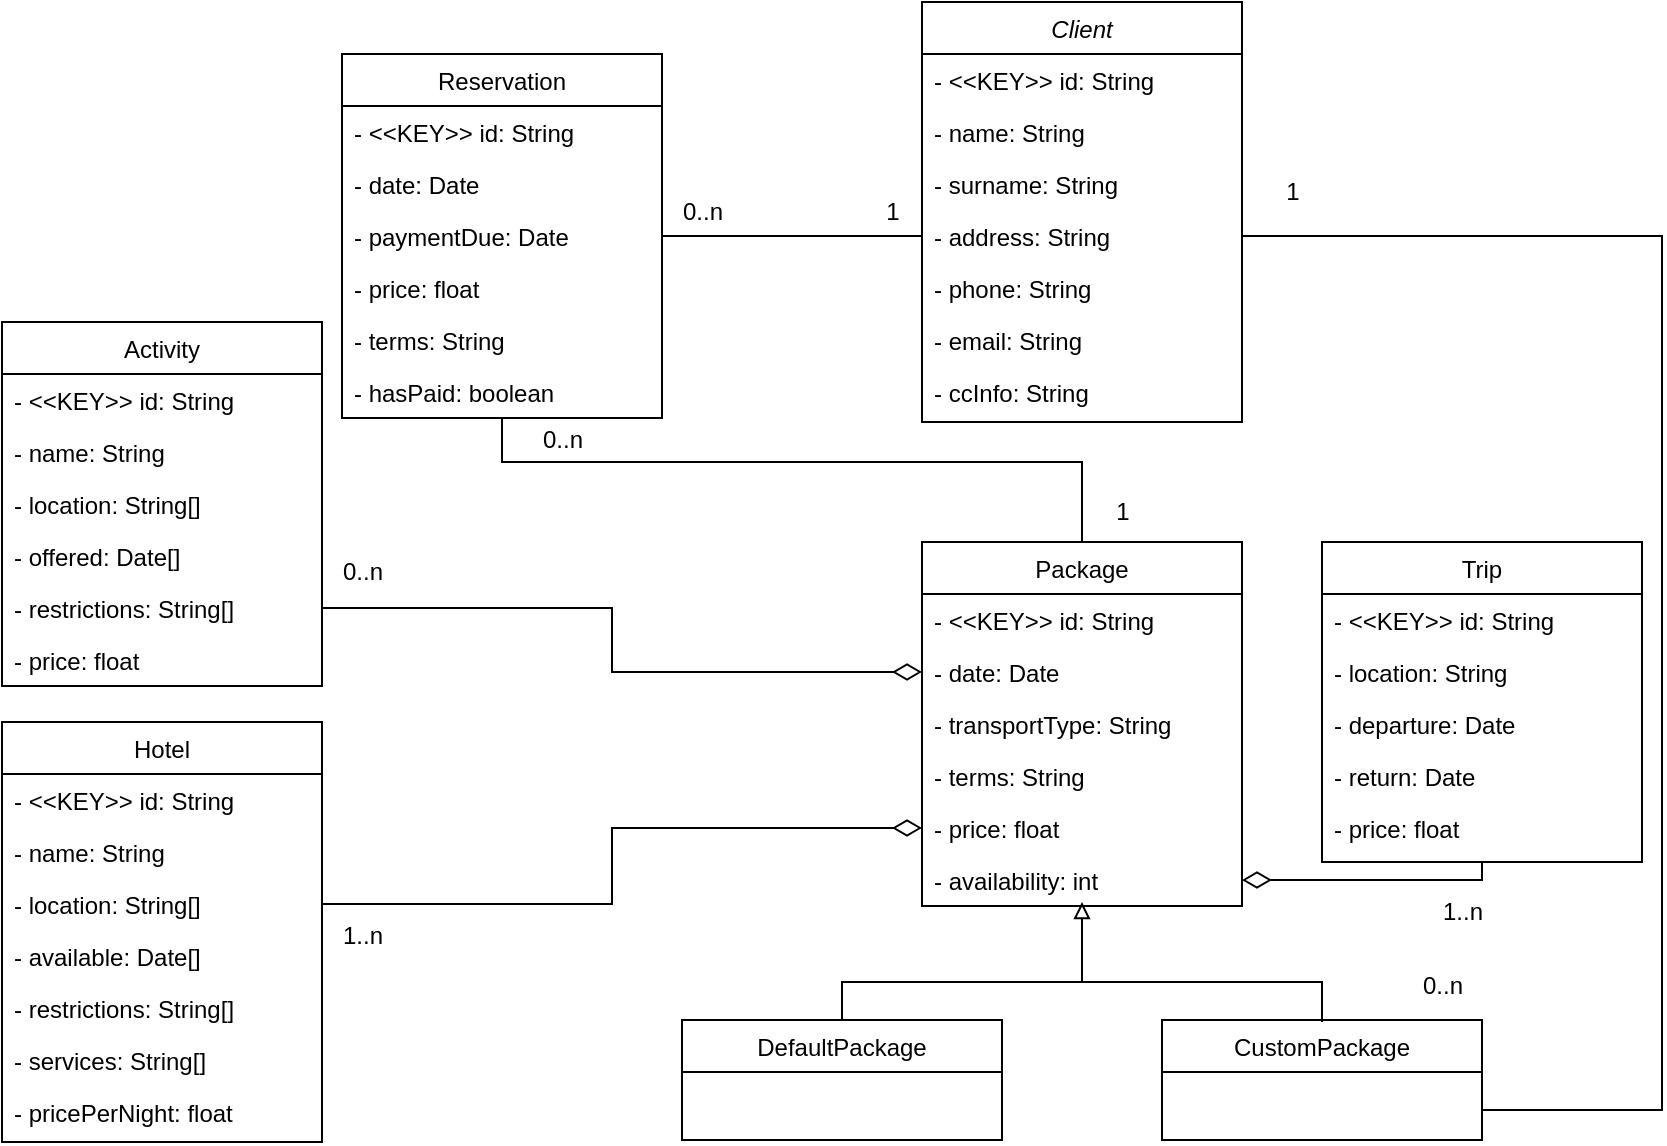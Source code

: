 <mxfile version="20.7.3" type="device"><diagram id="C5RBs43oDa-KdzZeNtuy" name="Page-1"><mxGraphModel dx="3216" dy="1988" grid="1" gridSize="10" guides="1" tooltips="1" connect="1" arrows="1" fold="1" page="1" pageScale="1" pageWidth="827" pageHeight="1169" math="0" shadow="0"><root><mxCell id="WIyWlLk6GJQsqaUBKTNV-0"/><mxCell id="WIyWlLk6GJQsqaUBKTNV-1" parent="WIyWlLk6GJQsqaUBKTNV-0"/><mxCell id="zkfFHV4jXpPFQw0GAbJ--0" value="Client" style="swimlane;fontStyle=2;align=center;verticalAlign=top;childLayout=stackLayout;horizontal=1;startSize=26;horizontalStack=0;resizeParent=1;resizeLast=0;collapsible=1;marginBottom=0;rounded=0;shadow=0;strokeWidth=1;" parent="WIyWlLk6GJQsqaUBKTNV-1" vertex="1"><mxGeometry x="-500" y="-110" width="160" height="210" as="geometry"><mxRectangle x="230" y="140" width="160" height="26" as="alternateBounds"/></mxGeometry></mxCell><mxCell id="zkfFHV4jXpPFQw0GAbJ--1" value="- &lt;&lt;KEY&gt;&gt; id: String" style="text;align=left;verticalAlign=top;spacingLeft=4;spacingRight=4;overflow=hidden;rotatable=0;points=[[0,0.5],[1,0.5]];portConstraint=eastwest;" parent="zkfFHV4jXpPFQw0GAbJ--0" vertex="1"><mxGeometry y="26" width="160" height="26" as="geometry"/></mxCell><mxCell id="zkfFHV4jXpPFQw0GAbJ--2" value="- name: String" style="text;align=left;verticalAlign=top;spacingLeft=4;spacingRight=4;overflow=hidden;rotatable=0;points=[[0,0.5],[1,0.5]];portConstraint=eastwest;rounded=0;shadow=0;html=0;" parent="zkfFHV4jXpPFQw0GAbJ--0" vertex="1"><mxGeometry y="52" width="160" height="26" as="geometry"/></mxCell><mxCell id="zkfFHV4jXpPFQw0GAbJ--3" value="- surname: String" style="text;align=left;verticalAlign=top;spacingLeft=4;spacingRight=4;overflow=hidden;rotatable=0;points=[[0,0.5],[1,0.5]];portConstraint=eastwest;rounded=0;shadow=0;html=0;" parent="zkfFHV4jXpPFQw0GAbJ--0" vertex="1"><mxGeometry y="78" width="160" height="26" as="geometry"/></mxCell><mxCell id="bWJWzNg-wWILeWP_W0pB-6" value="- address: String" style="text;align=left;verticalAlign=top;spacingLeft=4;spacingRight=4;overflow=hidden;rotatable=0;points=[[0,0.5],[1,0.5]];portConstraint=eastwest;rounded=0;shadow=0;html=0;" parent="zkfFHV4jXpPFQw0GAbJ--0" vertex="1"><mxGeometry y="104" width="160" height="26" as="geometry"/></mxCell><mxCell id="bWJWzNg-wWILeWP_W0pB-12" value="- phone: String" style="text;align=left;verticalAlign=top;spacingLeft=4;spacingRight=4;overflow=hidden;rotatable=0;points=[[0,0.5],[1,0.5]];portConstraint=eastwest;rounded=0;shadow=0;html=0;" parent="zkfFHV4jXpPFQw0GAbJ--0" vertex="1"><mxGeometry y="130" width="160" height="26" as="geometry"/></mxCell><mxCell id="bWJWzNg-wWILeWP_W0pB-13" value="- email: String" style="text;align=left;verticalAlign=top;spacingLeft=4;spacingRight=4;overflow=hidden;rotatable=0;points=[[0,0.5],[1,0.5]];portConstraint=eastwest;rounded=0;shadow=0;html=0;" parent="zkfFHV4jXpPFQw0GAbJ--0" vertex="1"><mxGeometry y="156" width="160" height="26" as="geometry"/></mxCell><mxCell id="v6NEbqdEUxIOatOPUQMV-20" value="- ccInfo: String" style="text;align=left;verticalAlign=top;spacingLeft=4;spacingRight=4;overflow=hidden;rotatable=0;points=[[0,0.5],[1,0.5]];portConstraint=eastwest;rounded=0;shadow=0;html=0;" parent="zkfFHV4jXpPFQw0GAbJ--0" vertex="1"><mxGeometry y="182" width="160" height="26" as="geometry"/></mxCell><mxCell id="zkfFHV4jXpPFQw0GAbJ--6" value="Package" style="swimlane;fontStyle=0;align=center;verticalAlign=top;childLayout=stackLayout;horizontal=1;startSize=26;horizontalStack=0;resizeParent=1;resizeLast=0;collapsible=1;marginBottom=0;rounded=0;shadow=0;strokeWidth=1;" parent="WIyWlLk6GJQsqaUBKTNV-1" vertex="1"><mxGeometry x="-500" y="160" width="160" height="182" as="geometry"><mxRectangle x="130" y="380" width="160" height="26" as="alternateBounds"/></mxGeometry></mxCell><mxCell id="bWJWzNg-wWILeWP_W0pB-2" value="- &lt;&lt;KEY&gt;&gt; id: String" style="text;align=left;verticalAlign=top;spacingLeft=4;spacingRight=4;overflow=hidden;rotatable=0;points=[[0,0.5],[1,0.5]];portConstraint=eastwest;" parent="zkfFHV4jXpPFQw0GAbJ--6" vertex="1"><mxGeometry y="26" width="160" height="26" as="geometry"/></mxCell><mxCell id="bWJWzNg-wWILeWP_W0pB-3" value="- date: Date " style="text;align=left;verticalAlign=top;spacingLeft=4;spacingRight=4;overflow=hidden;rotatable=0;points=[[0,0.5],[1,0.5]];portConstraint=eastwest;" parent="zkfFHV4jXpPFQw0GAbJ--6" vertex="1"><mxGeometry y="52" width="160" height="26" as="geometry"/></mxCell><mxCell id="bWJWzNg-wWILeWP_W0pB-1" value="- transportType: String&#10;" style="text;align=left;verticalAlign=top;spacingLeft=4;spacingRight=4;overflow=hidden;rotatable=0;points=[[0,0.5],[1,0.5]];portConstraint=eastwest;" parent="zkfFHV4jXpPFQw0GAbJ--6" vertex="1"><mxGeometry y="78" width="160" height="26" as="geometry"/></mxCell><mxCell id="v6NEbqdEUxIOatOPUQMV-21" value="- terms: String" style="text;align=left;verticalAlign=top;spacingLeft=4;spacingRight=4;overflow=hidden;rotatable=0;points=[[0,0.5],[1,0.5]];portConstraint=eastwest;" parent="zkfFHV4jXpPFQw0GAbJ--6" vertex="1"><mxGeometry y="104" width="160" height="26" as="geometry"/></mxCell><mxCell id="v6NEbqdEUxIOatOPUQMV-23" value="- price: float" style="text;align=left;verticalAlign=top;spacingLeft=4;spacingRight=4;overflow=hidden;rotatable=0;points=[[0,0.5],[1,0.5]];portConstraint=eastwest;" parent="zkfFHV4jXpPFQw0GAbJ--6" vertex="1"><mxGeometry y="130" width="160" height="26" as="geometry"/></mxCell><mxCell id="v6NEbqdEUxIOatOPUQMV-11" value="- availability: int" style="text;align=left;verticalAlign=top;spacingLeft=4;spacingRight=4;overflow=hidden;rotatable=0;points=[[0,0.5],[1,0.5]];portConstraint=eastwest;rounded=0;shadow=0;html=0;" parent="zkfFHV4jXpPFQw0GAbJ--6" vertex="1"><mxGeometry y="156" width="160" height="26" as="geometry"/></mxCell><mxCell id="bWJWzNg-wWILeWP_W0pB-14" value="Reservation" style="swimlane;fontStyle=0;align=center;verticalAlign=top;childLayout=stackLayout;horizontal=1;startSize=26;horizontalStack=0;resizeParent=1;resizeLast=0;collapsible=1;marginBottom=0;rounded=0;shadow=0;strokeWidth=1;" parent="WIyWlLk6GJQsqaUBKTNV-1" vertex="1"><mxGeometry x="-790" y="-84" width="160" height="182" as="geometry"><mxRectangle x="130" y="380" width="160" height="26" as="alternateBounds"/></mxGeometry></mxCell><mxCell id="bWJWzNg-wWILeWP_W0pB-15" value="- &lt;&lt;KEY&gt;&gt; id: String" style="text;align=left;verticalAlign=top;spacingLeft=4;spacingRight=4;overflow=hidden;rotatable=0;points=[[0,0.5],[1,0.5]];portConstraint=eastwest;rounded=0;shadow=0;html=0;" parent="bWJWzNg-wWILeWP_W0pB-14" vertex="1"><mxGeometry y="26" width="160" height="26" as="geometry"/></mxCell><mxCell id="bWJWzNg-wWILeWP_W0pB-17" value="- date: Date " style="text;align=left;verticalAlign=top;spacingLeft=4;spacingRight=4;overflow=hidden;rotatable=0;points=[[0,0.5],[1,0.5]];portConstraint=eastwest;" parent="bWJWzNg-wWILeWP_W0pB-14" vertex="1"><mxGeometry y="52" width="160" height="26" as="geometry"/></mxCell><mxCell id="bWJWzNg-wWILeWP_W0pB-18" value="- paymentDue: Date" style="text;align=left;verticalAlign=top;spacingLeft=4;spacingRight=4;overflow=hidden;rotatable=0;points=[[0,0.5],[1,0.5]];portConstraint=eastwest;" parent="bWJWzNg-wWILeWP_W0pB-14" vertex="1"><mxGeometry y="78" width="160" height="26" as="geometry"/></mxCell><mxCell id="bWJWzNg-wWILeWP_W0pB-20" value="- price: float" style="text;align=left;verticalAlign=top;spacingLeft=4;spacingRight=4;overflow=hidden;rotatable=0;points=[[0,0.5],[1,0.5]];portConstraint=eastwest;" parent="bWJWzNg-wWILeWP_W0pB-14" vertex="1"><mxGeometry y="104" width="160" height="26" as="geometry"/></mxCell><mxCell id="v6NEbqdEUxIOatOPUQMV-52" value="- terms: String" style="text;align=left;verticalAlign=top;spacingLeft=4;spacingRight=4;overflow=hidden;rotatable=0;points=[[0,0.5],[1,0.5]];portConstraint=eastwest;" parent="bWJWzNg-wWILeWP_W0pB-14" vertex="1"><mxGeometry y="130" width="160" height="26" as="geometry"/></mxCell><mxCell id="v6NEbqdEUxIOatOPUQMV-58" value="- hasPaid: boolean" style="text;align=left;verticalAlign=top;spacingLeft=4;spacingRight=4;overflow=hidden;rotatable=0;points=[[0,0.5],[1,0.5]];portConstraint=eastwest;" parent="bWJWzNg-wWILeWP_W0pB-14" vertex="1"><mxGeometry y="156" width="160" height="26" as="geometry"/></mxCell><mxCell id="v6NEbqdEUxIOatOPUQMV-0" value="CustomPackage" style="swimlane;fontStyle=0;align=center;verticalAlign=top;childLayout=stackLayout;horizontal=1;startSize=26;horizontalStack=0;resizeParent=1;resizeLast=0;collapsible=1;marginBottom=0;rounded=0;shadow=0;strokeWidth=1;" parent="WIyWlLk6GJQsqaUBKTNV-1" vertex="1"><mxGeometry x="-380" y="399" width="160" height="60" as="geometry"><mxRectangle x="130" y="380" width="160" height="26" as="alternateBounds"/></mxGeometry></mxCell><mxCell id="v6NEbqdEUxIOatOPUQMV-14" style="edgeStyle=orthogonalEdgeStyle;rounded=0;orthogonalLoop=1;jettySize=auto;html=1;exitX=0.5;exitY=0;exitDx=0;exitDy=0;endArrow=block;endFill=0;" parent="WIyWlLk6GJQsqaUBKTNV-1" source="v6NEbqdEUxIOatOPUQMV-10" edge="1"><mxGeometry relative="1" as="geometry"><mxPoint x="-420" y="340" as="targetPoint"/><Array as="points"><mxPoint x="-540" y="380"/><mxPoint x="-420" y="380"/></Array></mxGeometry></mxCell><mxCell id="v6NEbqdEUxIOatOPUQMV-10" value="DefaultPackage" style="swimlane;fontStyle=0;align=center;verticalAlign=top;childLayout=stackLayout;horizontal=1;startSize=26;horizontalStack=0;resizeParent=1;resizeLast=0;collapsible=1;marginBottom=0;rounded=0;shadow=0;strokeWidth=1;" parent="WIyWlLk6GJQsqaUBKTNV-1" vertex="1"><mxGeometry x="-620" y="399" width="160" height="60" as="geometry"><mxRectangle x="130" y="380" width="160" height="26" as="alternateBounds"/></mxGeometry></mxCell><mxCell id="v6NEbqdEUxIOatOPUQMV-19" value="" style="endArrow=none;html=1;rounded=0;entryX=0.5;entryY=0;entryDx=0;entryDy=0;" parent="WIyWlLk6GJQsqaUBKTNV-1" edge="1"><mxGeometry width="50" height="50" relative="1" as="geometry"><mxPoint x="-420" y="380" as="sourcePoint"/><mxPoint x="-300" y="400" as="targetPoint"/><Array as="points"><mxPoint x="-300" y="380"/></Array></mxGeometry></mxCell><mxCell id="I0d_Xl-qNw0eckevUa3c-3" style="edgeStyle=orthogonalEdgeStyle;rounded=0;orthogonalLoop=1;jettySize=auto;html=1;exitX=0.5;exitY=1;exitDx=0;exitDy=0;entryX=1;entryY=0.5;entryDx=0;entryDy=0;strokeColor=#000000;endArrow=diamondThin;endFill=0;endSize=12;" edge="1" parent="WIyWlLk6GJQsqaUBKTNV-1" source="v6NEbqdEUxIOatOPUQMV-24" target="v6NEbqdEUxIOatOPUQMV-11"><mxGeometry relative="1" as="geometry"><Array as="points"><mxPoint x="-220" y="329"/></Array></mxGeometry></mxCell><mxCell id="v6NEbqdEUxIOatOPUQMV-24" value="Trip" style="swimlane;fontStyle=0;align=center;verticalAlign=top;childLayout=stackLayout;horizontal=1;startSize=26;horizontalStack=0;resizeParent=1;resizeLast=0;collapsible=1;marginBottom=0;rounded=0;shadow=0;strokeWidth=1;" parent="WIyWlLk6GJQsqaUBKTNV-1" vertex="1"><mxGeometry x="-300" y="160" width="160" height="160" as="geometry"><mxRectangle x="130" y="380" width="160" height="26" as="alternateBounds"/></mxGeometry></mxCell><mxCell id="v6NEbqdEUxIOatOPUQMV-25" value="- &lt;&lt;KEY&gt;&gt; id: String" style="text;align=left;verticalAlign=top;spacingLeft=4;spacingRight=4;overflow=hidden;rotatable=0;points=[[0,0.5],[1,0.5]];portConstraint=eastwest;rounded=0;shadow=0;html=0;" parent="v6NEbqdEUxIOatOPUQMV-24" vertex="1"><mxGeometry y="26" width="160" height="26" as="geometry"/></mxCell><mxCell id="v6NEbqdEUxIOatOPUQMV-26" value="- location: String" style="text;align=left;verticalAlign=top;spacingLeft=4;spacingRight=4;overflow=hidden;rotatable=0;points=[[0,0.5],[1,0.5]];portConstraint=eastwest;" parent="v6NEbqdEUxIOatOPUQMV-24" vertex="1"><mxGeometry y="52" width="160" height="26" as="geometry"/></mxCell><mxCell id="v6NEbqdEUxIOatOPUQMV-29" value="- departure: Date" style="text;align=left;verticalAlign=top;spacingLeft=4;spacingRight=4;overflow=hidden;rotatable=0;points=[[0,0.5],[1,0.5]];portConstraint=eastwest;" parent="v6NEbqdEUxIOatOPUQMV-24" vertex="1"><mxGeometry y="78" width="160" height="26" as="geometry"/></mxCell><mxCell id="v6NEbqdEUxIOatOPUQMV-30" value="- return: Date" style="text;align=left;verticalAlign=top;spacingLeft=4;spacingRight=4;overflow=hidden;rotatable=0;points=[[0,0.5],[1,0.5]];portConstraint=eastwest;" parent="v6NEbqdEUxIOatOPUQMV-24" vertex="1"><mxGeometry y="104" width="160" height="26" as="geometry"/></mxCell><mxCell id="v6NEbqdEUxIOatOPUQMV-40" value="- price: float" style="text;align=left;verticalAlign=top;spacingLeft=4;spacingRight=4;overflow=hidden;rotatable=0;points=[[0,0.5],[1,0.5]];portConstraint=eastwest;" parent="v6NEbqdEUxIOatOPUQMV-24" vertex="1"><mxGeometry y="130" width="160" height="26" as="geometry"/></mxCell><mxCell id="v6NEbqdEUxIOatOPUQMV-32" value="Activity" style="swimlane;fontStyle=0;align=center;verticalAlign=top;childLayout=stackLayout;horizontal=1;startSize=26;horizontalStack=0;resizeParent=1;resizeLast=0;collapsible=1;marginBottom=0;rounded=0;shadow=0;strokeWidth=1;" parent="WIyWlLk6GJQsqaUBKTNV-1" vertex="1"><mxGeometry x="-960" y="50" width="160" height="182" as="geometry"><mxRectangle x="130" y="380" width="160" height="26" as="alternateBounds"/></mxGeometry></mxCell><mxCell id="v6NEbqdEUxIOatOPUQMV-33" value="- &lt;&lt;KEY&gt;&gt; id: String" style="text;align=left;verticalAlign=top;spacingLeft=4;spacingRight=4;overflow=hidden;rotatable=0;points=[[0,0.5],[1,0.5]];portConstraint=eastwest;rounded=0;shadow=0;html=0;" parent="v6NEbqdEUxIOatOPUQMV-32" vertex="1"><mxGeometry y="26" width="160" height="26" as="geometry"/></mxCell><mxCell id="v6NEbqdEUxIOatOPUQMV-39" value="- name: String" style="text;align=left;verticalAlign=top;spacingLeft=4;spacingRight=4;overflow=hidden;rotatable=0;points=[[0,0.5],[1,0.5]];portConstraint=eastwest;rounded=0;shadow=0;html=0;" parent="v6NEbqdEUxIOatOPUQMV-32" vertex="1"><mxGeometry y="52" width="160" height="26" as="geometry"/></mxCell><mxCell id="v6NEbqdEUxIOatOPUQMV-34" value="- location: String[]" style="text;align=left;verticalAlign=top;spacingLeft=4;spacingRight=4;overflow=hidden;rotatable=0;points=[[0,0.5],[1,0.5]];portConstraint=eastwest;" parent="v6NEbqdEUxIOatOPUQMV-32" vertex="1"><mxGeometry y="78" width="160" height="26" as="geometry"/></mxCell><mxCell id="v6NEbqdEUxIOatOPUQMV-36" value="- offered: Date[]" style="text;align=left;verticalAlign=top;spacingLeft=4;spacingRight=4;overflow=hidden;rotatable=0;points=[[0,0.5],[1,0.5]];portConstraint=eastwest;" parent="v6NEbqdEUxIOatOPUQMV-32" vertex="1"><mxGeometry y="104" width="160" height="26" as="geometry"/></mxCell><mxCell id="v6NEbqdEUxIOatOPUQMV-37" value="- restrictions: String[]" style="text;align=left;verticalAlign=top;spacingLeft=4;spacingRight=4;overflow=hidden;rotatable=0;points=[[0,0.5],[1,0.5]];portConstraint=eastwest;" parent="v6NEbqdEUxIOatOPUQMV-32" vertex="1"><mxGeometry y="130" width="160" height="26" as="geometry"/></mxCell><mxCell id="v6NEbqdEUxIOatOPUQMV-38" value="- price: float" style="text;align=left;verticalAlign=top;spacingLeft=4;spacingRight=4;overflow=hidden;rotatable=0;points=[[0,0.5],[1,0.5]];portConstraint=eastwest;" parent="v6NEbqdEUxIOatOPUQMV-32" vertex="1"><mxGeometry y="156" width="160" height="26" as="geometry"/></mxCell><mxCell id="v6NEbqdEUxIOatOPUQMV-41" value="Hotel" style="swimlane;fontStyle=0;align=center;verticalAlign=top;childLayout=stackLayout;horizontal=1;startSize=26;horizontalStack=0;resizeParent=1;resizeLast=0;collapsible=1;marginBottom=0;rounded=0;shadow=0;strokeWidth=1;" parent="WIyWlLk6GJQsqaUBKTNV-1" vertex="1"><mxGeometry x="-960" y="250" width="160" height="210" as="geometry"><mxRectangle x="130" y="380" width="160" height="26" as="alternateBounds"/></mxGeometry></mxCell><mxCell id="v6NEbqdEUxIOatOPUQMV-42" value="- &lt;&lt;KEY&gt;&gt; id: String" style="text;align=left;verticalAlign=top;spacingLeft=4;spacingRight=4;overflow=hidden;rotatable=0;points=[[0,0.5],[1,0.5]];portConstraint=eastwest;rounded=0;shadow=0;html=0;" parent="v6NEbqdEUxIOatOPUQMV-41" vertex="1"><mxGeometry y="26" width="160" height="26" as="geometry"/></mxCell><mxCell id="v6NEbqdEUxIOatOPUQMV-43" value="- name: String" style="text;align=left;verticalAlign=top;spacingLeft=4;spacingRight=4;overflow=hidden;rotatable=0;points=[[0,0.5],[1,0.5]];portConstraint=eastwest;rounded=0;shadow=0;html=0;" parent="v6NEbqdEUxIOatOPUQMV-41" vertex="1"><mxGeometry y="52" width="160" height="26" as="geometry"/></mxCell><mxCell id="v6NEbqdEUxIOatOPUQMV-44" value="- location: String[]" style="text;align=left;verticalAlign=top;spacingLeft=4;spacingRight=4;overflow=hidden;rotatable=0;points=[[0,0.5],[1,0.5]];portConstraint=eastwest;" parent="v6NEbqdEUxIOatOPUQMV-41" vertex="1"><mxGeometry y="78" width="160" height="26" as="geometry"/></mxCell><mxCell id="v6NEbqdEUxIOatOPUQMV-45" value="- available: Date[]" style="text;align=left;verticalAlign=top;spacingLeft=4;spacingRight=4;overflow=hidden;rotatable=0;points=[[0,0.5],[1,0.5]];portConstraint=eastwest;" parent="v6NEbqdEUxIOatOPUQMV-41" vertex="1"><mxGeometry y="104" width="160" height="26" as="geometry"/></mxCell><mxCell id="v6NEbqdEUxIOatOPUQMV-46" value="- restrictions: String[]" style="text;align=left;verticalAlign=top;spacingLeft=4;spacingRight=4;overflow=hidden;rotatable=0;points=[[0,0.5],[1,0.5]];portConstraint=eastwest;" parent="v6NEbqdEUxIOatOPUQMV-41" vertex="1"><mxGeometry y="130" width="160" height="26" as="geometry"/></mxCell><mxCell id="v6NEbqdEUxIOatOPUQMV-48" value="- services: String[]" style="text;align=left;verticalAlign=top;spacingLeft=4;spacingRight=4;overflow=hidden;rotatable=0;points=[[0,0.5],[1,0.5]];portConstraint=eastwest;" parent="v6NEbqdEUxIOatOPUQMV-41" vertex="1"><mxGeometry y="156" width="160" height="26" as="geometry"/></mxCell><mxCell id="v6NEbqdEUxIOatOPUQMV-47" value="- pricePerNight: float" style="text;align=left;verticalAlign=top;spacingLeft=4;spacingRight=4;overflow=hidden;rotatable=0;points=[[0,0.5],[1,0.5]];portConstraint=eastwest;" parent="v6NEbqdEUxIOatOPUQMV-41" vertex="1"><mxGeometry y="182" width="160" height="26" as="geometry"/></mxCell><mxCell id="v6NEbqdEUxIOatOPUQMV-53" value="" style="endArrow=none;html=1;rounded=0;strokeWidth=1;endSize=20;entryX=0;entryY=0.5;entryDx=0;entryDy=0;exitX=1;exitY=0.5;exitDx=0;exitDy=0;" parent="WIyWlLk6GJQsqaUBKTNV-1" source="bWJWzNg-wWILeWP_W0pB-18" target="bWJWzNg-wWILeWP_W0pB-6" edge="1"><mxGeometry width="50" height="50" relative="1" as="geometry"><mxPoint x="-580" y="-10" as="sourcePoint"/><mxPoint x="-530" y="-60" as="targetPoint"/></mxGeometry></mxCell><mxCell id="v6NEbqdEUxIOatOPUQMV-54" value="" style="endArrow=none;html=1;rounded=0;strokeWidth=1;endSize=20;entryX=0.5;entryY=0;entryDx=0;entryDy=0;exitX=0.5;exitY=1;exitDx=0;exitDy=0;" parent="WIyWlLk6GJQsqaUBKTNV-1" source="bWJWzNg-wWILeWP_W0pB-14" target="zkfFHV4jXpPFQw0GAbJ--6" edge="1"><mxGeometry width="50" height="50" relative="1" as="geometry"><mxPoint x="-660" y="100" as="sourcePoint"/><mxPoint x="-530" y="100" as="targetPoint"/><Array as="points"><mxPoint x="-710" y="120"/><mxPoint x="-420" y="120"/></Array></mxGeometry></mxCell><mxCell id="v6NEbqdEUxIOatOPUQMV-56" value="1" style="text;html=1;align=center;verticalAlign=middle;resizable=0;points=[];autosize=1;strokeColor=none;fillColor=none;" parent="WIyWlLk6GJQsqaUBKTNV-1" vertex="1"><mxGeometry x="-330" y="-30" width="30" height="30" as="geometry"/></mxCell><mxCell id="v6NEbqdEUxIOatOPUQMV-57" value="0..n&lt;br&gt;" style="text;html=1;align=center;verticalAlign=middle;resizable=0;points=[];autosize=1;strokeColor=none;fillColor=none;" parent="WIyWlLk6GJQsqaUBKTNV-1" vertex="1"><mxGeometry x="-260" y="367" width="40" height="30" as="geometry"/></mxCell><mxCell id="v6NEbqdEUxIOatOPUQMV-59" value="1..n" style="text;html=1;align=center;verticalAlign=middle;resizable=0;points=[];autosize=1;strokeColor=none;fillColor=none;" parent="WIyWlLk6GJQsqaUBKTNV-1" vertex="1"><mxGeometry x="-800" y="342" width="40" height="30" as="geometry"/></mxCell><mxCell id="v6NEbqdEUxIOatOPUQMV-60" value="0..n" style="text;html=1;align=center;verticalAlign=middle;resizable=0;points=[];autosize=1;strokeColor=none;fillColor=none;" parent="WIyWlLk6GJQsqaUBKTNV-1" vertex="1"><mxGeometry x="-800" y="160" width="40" height="30" as="geometry"/></mxCell><mxCell id="v6NEbqdEUxIOatOPUQMV-61" value="1..n" style="text;html=1;align=center;verticalAlign=middle;resizable=0;points=[];autosize=1;strokeColor=none;fillColor=none;" parent="WIyWlLk6GJQsqaUBKTNV-1" vertex="1"><mxGeometry x="-250" y="330" width="40" height="30" as="geometry"/></mxCell><mxCell id="v6NEbqdEUxIOatOPUQMV-62" value="1" style="text;html=1;align=center;verticalAlign=middle;resizable=0;points=[];autosize=1;strokeColor=none;fillColor=none;" parent="WIyWlLk6GJQsqaUBKTNV-1" vertex="1"><mxGeometry x="-530" y="-20" width="30" height="30" as="geometry"/></mxCell><mxCell id="v6NEbqdEUxIOatOPUQMV-63" value="0..n" style="text;html=1;align=center;verticalAlign=middle;resizable=0;points=[];autosize=1;strokeColor=none;fillColor=none;" parent="WIyWlLk6GJQsqaUBKTNV-1" vertex="1"><mxGeometry x="-630" y="-20" width="40" height="30" as="geometry"/></mxCell><mxCell id="v6NEbqdEUxIOatOPUQMV-64" value="0..n" style="text;html=1;align=center;verticalAlign=middle;resizable=0;points=[];autosize=1;strokeColor=none;fillColor=none;" parent="WIyWlLk6GJQsqaUBKTNV-1" vertex="1"><mxGeometry x="-700" y="94" width="40" height="30" as="geometry"/></mxCell><mxCell id="v6NEbqdEUxIOatOPUQMV-65" value="1" style="text;html=1;align=center;verticalAlign=middle;resizable=0;points=[];autosize=1;strokeColor=none;fillColor=none;" parent="WIyWlLk6GJQsqaUBKTNV-1" vertex="1"><mxGeometry x="-415" y="130" width="30" height="30" as="geometry"/></mxCell><mxCell id="I0d_Xl-qNw0eckevUa3c-0" style="edgeStyle=orthogonalEdgeStyle;rounded=0;orthogonalLoop=1;jettySize=auto;html=1;exitX=1;exitY=0.5;exitDx=0;exitDy=0;entryX=1;entryY=0.75;entryDx=0;entryDy=0;strokeColor=#000000;endArrow=none;endFill=0;" edge="1" parent="WIyWlLk6GJQsqaUBKTNV-1" source="bWJWzNg-wWILeWP_W0pB-6" target="v6NEbqdEUxIOatOPUQMV-0"><mxGeometry relative="1" as="geometry"><Array as="points"><mxPoint x="-130" y="7"/><mxPoint x="-130" y="444"/></Array></mxGeometry></mxCell><mxCell id="I0d_Xl-qNw0eckevUa3c-4" style="edgeStyle=orthogonalEdgeStyle;rounded=0;orthogonalLoop=1;jettySize=auto;html=1;exitX=1;exitY=0.5;exitDx=0;exitDy=0;strokeColor=#000000;endArrow=diamondThin;endFill=0;endSize=12;" edge="1" parent="WIyWlLk6GJQsqaUBKTNV-1" source="v6NEbqdEUxIOatOPUQMV-44" target="v6NEbqdEUxIOatOPUQMV-23"><mxGeometry relative="1" as="geometry"/></mxCell><mxCell id="I0d_Xl-qNw0eckevUa3c-5" style="edgeStyle=orthogonalEdgeStyle;rounded=0;orthogonalLoop=1;jettySize=auto;html=1;exitX=1;exitY=0.5;exitDx=0;exitDy=0;entryX=0;entryY=0.5;entryDx=0;entryDy=0;strokeColor=#000000;endArrow=diamondThin;endFill=0;endSize=12;" edge="1" parent="WIyWlLk6GJQsqaUBKTNV-1" source="v6NEbqdEUxIOatOPUQMV-37" target="bWJWzNg-wWILeWP_W0pB-3"><mxGeometry relative="1" as="geometry"/></mxCell></root></mxGraphModel></diagram></mxfile>